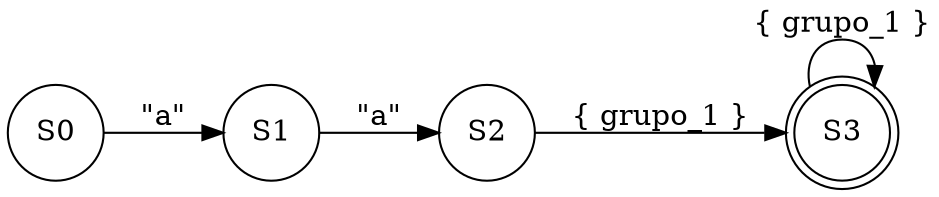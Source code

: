 digraph G{
node [shape=circle];
rankdir =LR;
S0->S1[label="\"a\""]
S1->S2[label="\"a\""]
S2->S3[label="\{ grupo_1 \}"]
S3[shape="doublecircle"]
S3->S3[label="\{ grupo_1 \}"]
}
